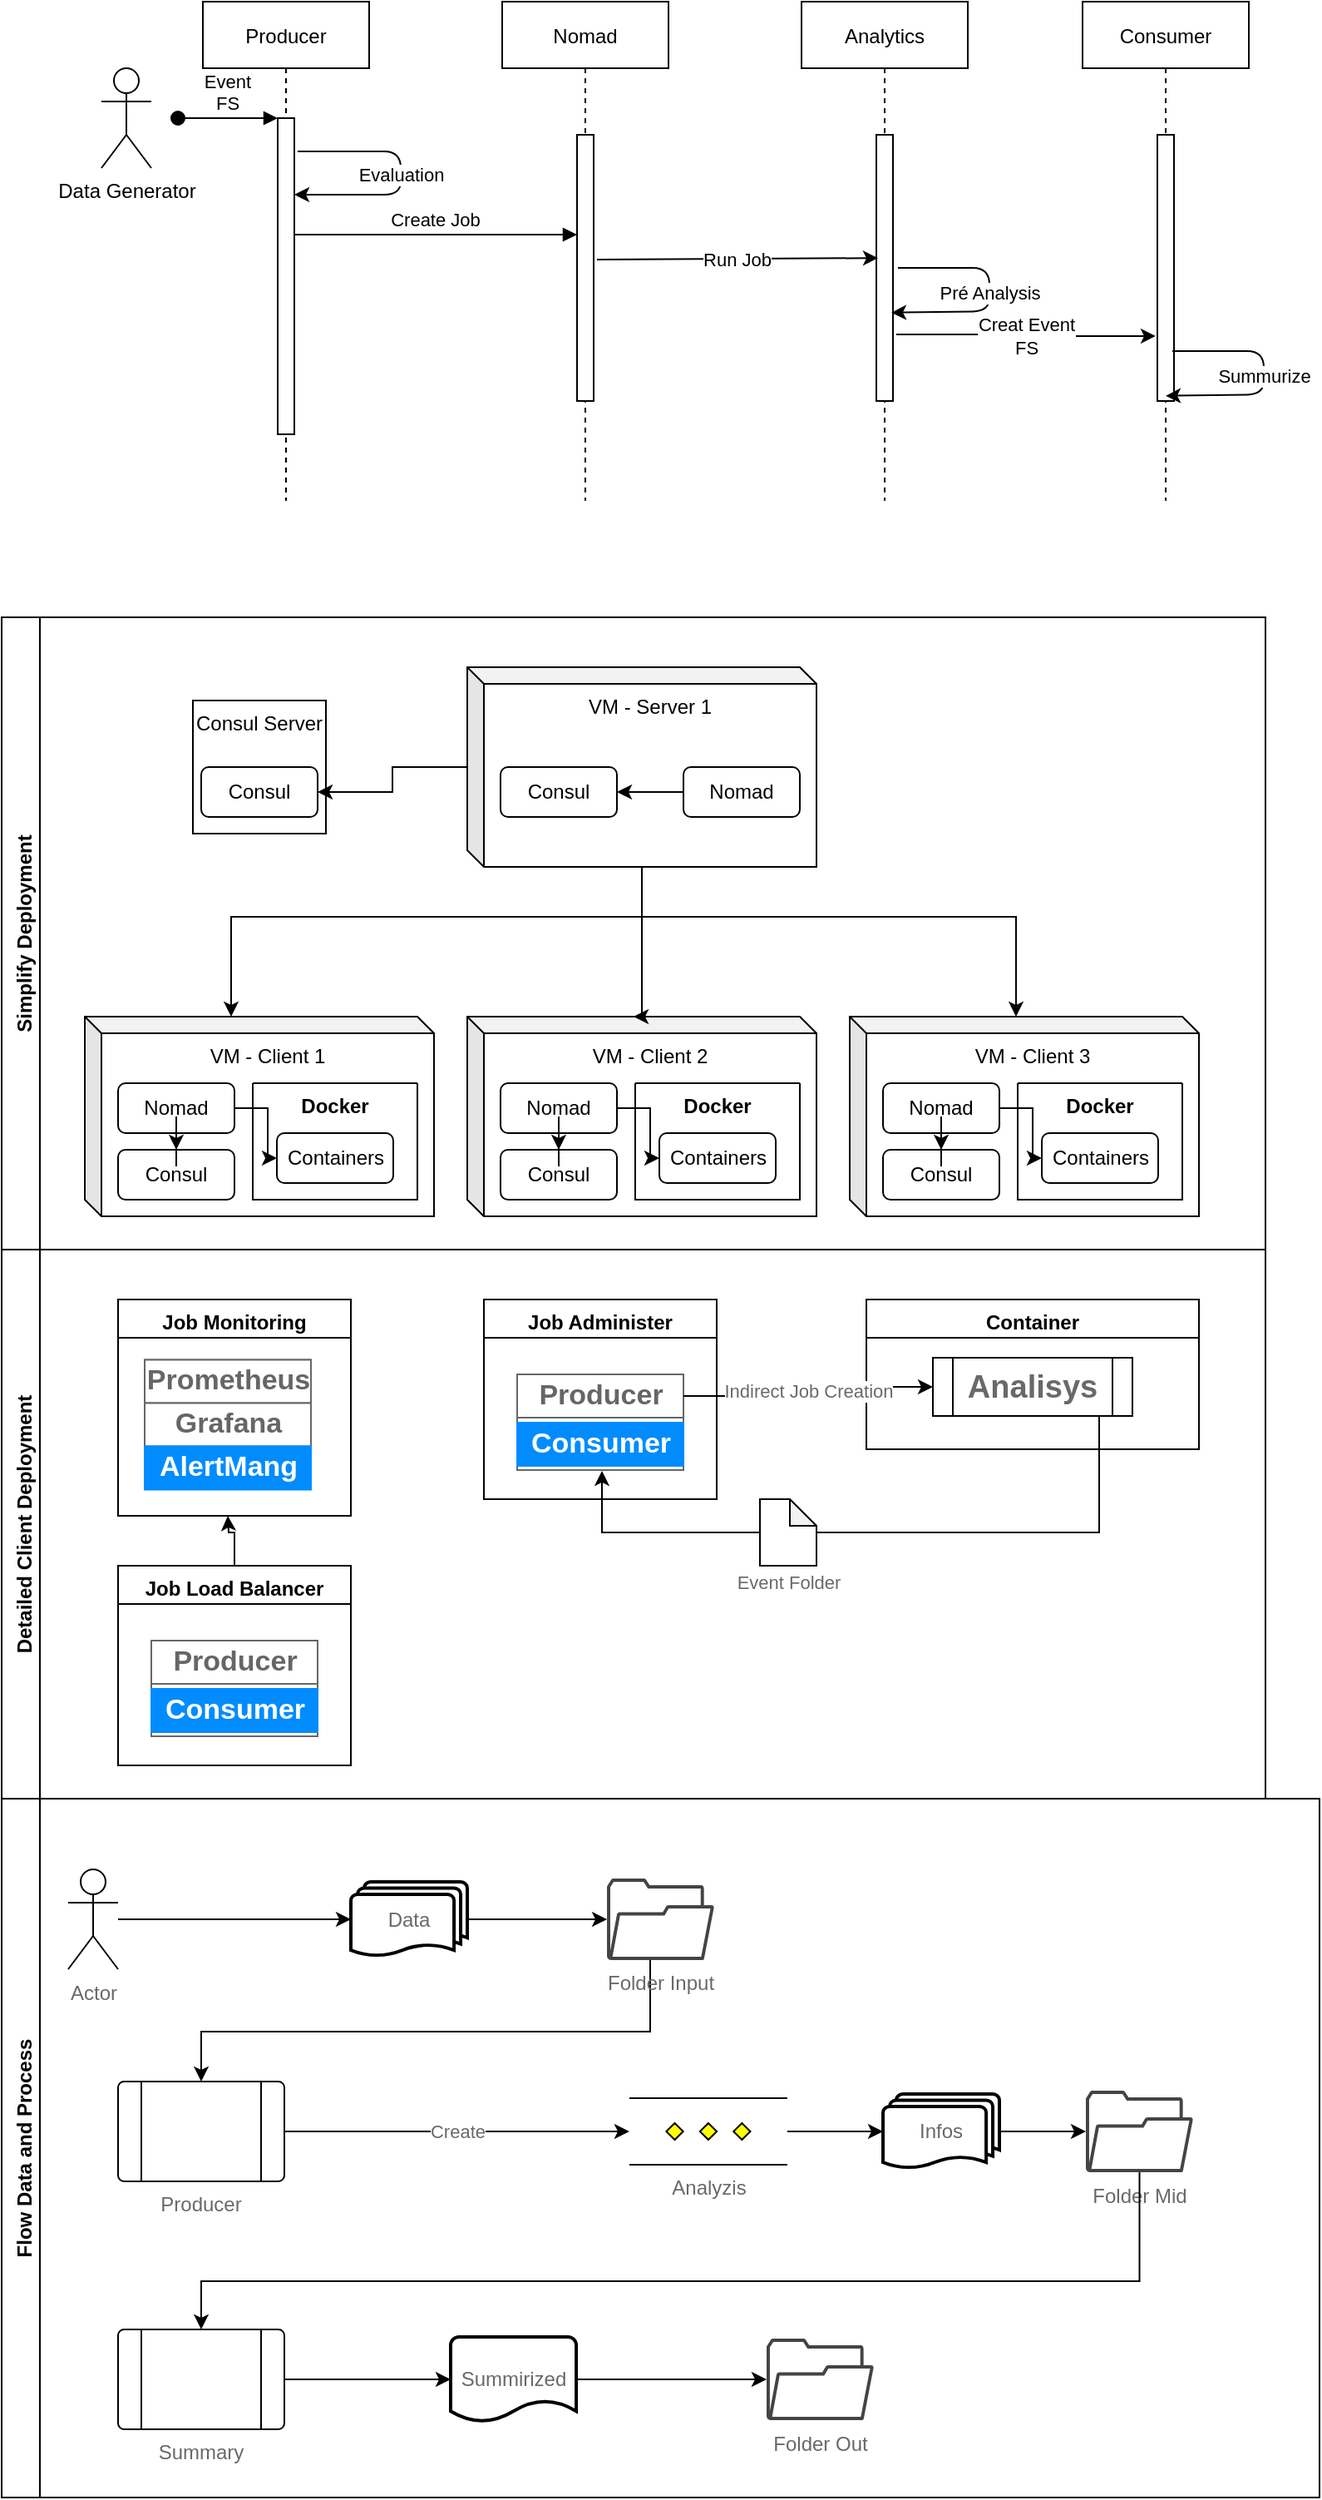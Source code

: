 <mxfile version="15.0.3" type="github">
  <diagram id="kgpKYQtTHZ0yAKxKKP6v" name="Page-1">
    <mxGraphModel dx="1422" dy="801" grid="1" gridSize="10" guides="1" tooltips="1" connect="1" arrows="1" fold="1" page="1" pageScale="1" pageWidth="850" pageHeight="1100" math="0" shadow="0">
      <root>
        <mxCell id="0" />
        <mxCell id="1" parent="0" />
        <mxCell id="3nuBFxr9cyL0pnOWT2aG-1" value="Producer" style="shape=umlLifeline;perimeter=lifelinePerimeter;container=1;collapsible=0;recursiveResize=0;rounded=0;shadow=0;strokeWidth=1;" parent="1" vertex="1">
          <mxGeometry x="161" y="70" width="100" height="300" as="geometry" />
        </mxCell>
        <mxCell id="3nuBFxr9cyL0pnOWT2aG-2" value="" style="points=[];perimeter=orthogonalPerimeter;rounded=0;shadow=0;strokeWidth=1;" parent="3nuBFxr9cyL0pnOWT2aG-1" vertex="1">
          <mxGeometry x="45" y="70" width="10" height="190" as="geometry" />
        </mxCell>
        <mxCell id="3nuBFxr9cyL0pnOWT2aG-3" value="Event&#xa;FS" style="verticalAlign=bottom;startArrow=oval;endArrow=block;startSize=8;shadow=0;strokeWidth=1;" parent="3nuBFxr9cyL0pnOWT2aG-1" target="3nuBFxr9cyL0pnOWT2aG-2" edge="1">
          <mxGeometry relative="1" as="geometry">
            <mxPoint x="-15" y="70" as="sourcePoint" />
          </mxGeometry>
        </mxCell>
        <mxCell id="UEWC-nzJQtsiGo69vwDk-11" value="Evaluation" style="endArrow=classic;html=1;exitX=1.2;exitY=0.105;exitDx=0;exitDy=0;exitPerimeter=0;entryX=1;entryY=0.242;entryDx=0;entryDy=0;entryPerimeter=0;" edge="1" parent="3nuBFxr9cyL0pnOWT2aG-1" source="3nuBFxr9cyL0pnOWT2aG-2" target="3nuBFxr9cyL0pnOWT2aG-2">
          <mxGeometry width="50" height="50" relative="1" as="geometry">
            <mxPoint x="59" y="80" as="sourcePoint" />
            <mxPoint x="109" y="30" as="targetPoint" />
            <Array as="points">
              <mxPoint x="119" y="90" />
              <mxPoint x="119" y="116" />
            </Array>
          </mxGeometry>
        </mxCell>
        <mxCell id="3nuBFxr9cyL0pnOWT2aG-5" value="Nomad" style="shape=umlLifeline;perimeter=lifelinePerimeter;container=1;collapsible=0;recursiveResize=0;rounded=0;shadow=0;strokeWidth=1;" parent="1" vertex="1">
          <mxGeometry x="341" y="70" width="100" height="300" as="geometry" />
        </mxCell>
        <mxCell id="3nuBFxr9cyL0pnOWT2aG-6" value="" style="points=[];perimeter=orthogonalPerimeter;rounded=0;shadow=0;strokeWidth=1;" parent="3nuBFxr9cyL0pnOWT2aG-5" vertex="1">
          <mxGeometry x="45" y="80" width="10" height="160" as="geometry" />
        </mxCell>
        <mxCell id="3nuBFxr9cyL0pnOWT2aG-8" value="Create Job" style="verticalAlign=bottom;endArrow=block;entryX=0;entryY=0;shadow=0;strokeWidth=1;" parent="1" edge="1">
          <mxGeometry relative="1" as="geometry">
            <mxPoint x="216" y="210.0" as="sourcePoint" />
            <mxPoint x="386" y="210.0" as="targetPoint" />
          </mxGeometry>
        </mxCell>
        <mxCell id="UEWC-nzJQtsiGo69vwDk-12" value="Creat Event&lt;br&gt;FS" style="edgeStyle=orthogonalEdgeStyle;rounded=0;orthogonalLoop=1;jettySize=auto;html=1;exitX=1.2;exitY=0.75;exitDx=0;exitDy=0;exitPerimeter=0;entryX=-0.1;entryY=0.756;entryDx=0;entryDy=0;entryPerimeter=0;" edge="1" parent="1" source="UEWC-nzJQtsiGo69vwDk-2" target="UEWC-nzJQtsiGo69vwDk-10">
          <mxGeometry relative="1" as="geometry">
            <mxPoint x="579" y="288.96" as="sourcePoint" />
            <mxPoint x="739.5" y="290.08" as="targetPoint" />
            <Array as="points" />
          </mxGeometry>
        </mxCell>
        <mxCell id="UEWC-nzJQtsiGo69vwDk-1" value="Analytics" style="shape=umlLifeline;perimeter=lifelinePerimeter;container=1;collapsible=0;recursiveResize=0;rounded=0;shadow=0;strokeWidth=1;" vertex="1" parent="1">
          <mxGeometry x="521" y="70" width="100" height="300" as="geometry" />
        </mxCell>
        <mxCell id="UEWC-nzJQtsiGo69vwDk-2" value="" style="points=[];perimeter=orthogonalPerimeter;rounded=0;shadow=0;strokeWidth=1;" vertex="1" parent="UEWC-nzJQtsiGo69vwDk-1">
          <mxGeometry x="45" y="80" width="10" height="160" as="geometry" />
        </mxCell>
        <mxCell id="UEWC-nzJQtsiGo69vwDk-13" value="Pré Analysis" style="endArrow=classic;html=1;entryX=0.54;entryY=0.623;entryDx=0;entryDy=0;entryPerimeter=0;exitX=1.3;exitY=0.5;exitDx=0;exitDy=0;exitPerimeter=0;" edge="1" parent="UEWC-nzJQtsiGo69vwDk-1" source="UEWC-nzJQtsiGo69vwDk-2" target="UEWC-nzJQtsiGo69vwDk-1">
          <mxGeometry width="50" height="50" relative="1" as="geometry">
            <mxPoint x="59" y="160" as="sourcePoint" />
            <mxPoint x="49" y="186.03" as="targetPoint" />
            <Array as="points">
              <mxPoint x="113" y="160.05" />
              <mxPoint x="113" y="186.05" />
            </Array>
          </mxGeometry>
        </mxCell>
        <mxCell id="UEWC-nzJQtsiGo69vwDk-3" value="Run Job" style="endArrow=classic;html=1;exitX=1.2;exitY=0.094;exitDx=0;exitDy=0;exitPerimeter=0;entryX=0.1;entryY=0.088;entryDx=0;entryDy=0;entryPerimeter=0;" edge="1" parent="1">
          <mxGeometry width="50" height="50" relative="1" as="geometry">
            <mxPoint x="398" y="225.04" as="sourcePoint" />
            <mxPoint x="567" y="224.08" as="targetPoint" />
          </mxGeometry>
        </mxCell>
        <mxCell id="UEWC-nzJQtsiGo69vwDk-9" value="Consumer" style="shape=umlLifeline;perimeter=lifelinePerimeter;container=1;collapsible=0;recursiveResize=0;rounded=0;shadow=0;strokeWidth=1;" vertex="1" parent="1">
          <mxGeometry x="690" y="70" width="100" height="300" as="geometry" />
        </mxCell>
        <mxCell id="UEWC-nzJQtsiGo69vwDk-10" value="" style="points=[];perimeter=orthogonalPerimeter;rounded=0;shadow=0;strokeWidth=1;" vertex="1" parent="UEWC-nzJQtsiGo69vwDk-9">
          <mxGeometry x="45" y="80" width="10" height="160" as="geometry" />
        </mxCell>
        <mxCell id="UEWC-nzJQtsiGo69vwDk-14" value="Summurize" style="endArrow=classic;html=1;entryX=0.54;entryY=0.623;entryDx=0;entryDy=0;entryPerimeter=0;exitX=1.3;exitY=0.5;exitDx=0;exitDy=0;exitPerimeter=0;" edge="1" parent="1">
          <mxGeometry width="50" height="50" relative="1" as="geometry">
            <mxPoint x="744" y="280" as="sourcePoint" />
            <mxPoint x="740" y="306.9" as="targetPoint" />
            <Array as="points">
              <mxPoint x="799" y="280.05" />
              <mxPoint x="799" y="306.05" />
            </Array>
          </mxGeometry>
        </mxCell>
        <mxCell id="UEWC-nzJQtsiGo69vwDk-15" value="Data Generator&lt;br&gt;" style="shape=umlActor;verticalLabelPosition=bottom;verticalAlign=top;html=1;outlineConnect=0;" vertex="1" parent="1">
          <mxGeometry x="100" y="110" width="30" height="60" as="geometry" />
        </mxCell>
        <mxCell id="UEWC-nzJQtsiGo69vwDk-55" value="Simplify Deployment" style="swimlane;horizontal=0;verticalAlign=top;" vertex="1" parent="1">
          <mxGeometry x="40" y="440" width="760" height="380" as="geometry" />
        </mxCell>
        <mxCell id="UEWC-nzJQtsiGo69vwDk-57" value="" style="group" vertex="1" connectable="0" parent="UEWC-nzJQtsiGo69vwDk-55">
          <mxGeometry x="50" y="30" width="670" height="330" as="geometry" />
        </mxCell>
        <mxCell id="UEWC-nzJQtsiGo69vwDk-27" value="" style="group" vertex="1" connectable="0" parent="UEWC-nzJQtsiGo69vwDk-57">
          <mxGeometry y="210" width="210" height="120" as="geometry" />
        </mxCell>
        <mxCell id="UEWC-nzJQtsiGo69vwDk-21" value="VM - Client 1" style="shape=cube;whiteSpace=wrap;html=1;boundedLbl=1;backgroundOutline=1;darkOpacity=0.05;darkOpacity2=0.1;verticalAlign=top;size=10;" vertex="1" parent="UEWC-nzJQtsiGo69vwDk-27">
          <mxGeometry width="210" height="120" as="geometry" />
        </mxCell>
        <mxCell id="UEWC-nzJQtsiGo69vwDk-17" value="Nomad" style="rounded=1;whiteSpace=wrap;html=1;" vertex="1" parent="UEWC-nzJQtsiGo69vwDk-27">
          <mxGeometry x="20" y="40" width="70" height="30" as="geometry" />
        </mxCell>
        <mxCell id="UEWC-nzJQtsiGo69vwDk-18" value="Consul" style="rounded=1;whiteSpace=wrap;html=1;" vertex="1" parent="UEWC-nzJQtsiGo69vwDk-27">
          <mxGeometry x="20" y="80" width="70" height="30" as="geometry" />
        </mxCell>
        <mxCell id="UEWC-nzJQtsiGo69vwDk-26" style="edgeStyle=orthogonalEdgeStyle;rounded=0;orthogonalLoop=1;jettySize=auto;html=1;" edge="1" parent="UEWC-nzJQtsiGo69vwDk-27" source="UEWC-nzJQtsiGo69vwDk-17" target="UEWC-nzJQtsiGo69vwDk-18">
          <mxGeometry relative="1" as="geometry" />
        </mxCell>
        <mxCell id="UEWC-nzJQtsiGo69vwDk-22" value="Docker" style="swimlane;startSize=0;verticalAlign=top;" vertex="1" parent="UEWC-nzJQtsiGo69vwDk-27">
          <mxGeometry x="101" y="40" width="99" height="70" as="geometry" />
        </mxCell>
        <mxCell id="UEWC-nzJQtsiGo69vwDk-24" value="Containers" style="rounded=1;whiteSpace=wrap;html=1;" vertex="1" parent="UEWC-nzJQtsiGo69vwDk-22">
          <mxGeometry x="14.5" y="30" width="70" height="30" as="geometry" />
        </mxCell>
        <mxCell id="UEWC-nzJQtsiGo69vwDk-25" value="" style="edgeStyle=orthogonalEdgeStyle;rounded=0;orthogonalLoop=1;jettySize=auto;html=1;" edge="1" parent="UEWC-nzJQtsiGo69vwDk-27" source="UEWC-nzJQtsiGo69vwDk-17" target="UEWC-nzJQtsiGo69vwDk-24">
          <mxGeometry relative="1" as="geometry" />
        </mxCell>
        <mxCell id="UEWC-nzJQtsiGo69vwDk-28" value="" style="group" vertex="1" connectable="0" parent="UEWC-nzJQtsiGo69vwDk-57">
          <mxGeometry x="230" y="210" width="210" height="120" as="geometry" />
        </mxCell>
        <mxCell id="UEWC-nzJQtsiGo69vwDk-29" value="VM - Client 2" style="shape=cube;whiteSpace=wrap;html=1;boundedLbl=1;backgroundOutline=1;darkOpacity=0.05;darkOpacity2=0.1;verticalAlign=top;size=10;" vertex="1" parent="UEWC-nzJQtsiGo69vwDk-28">
          <mxGeometry width="210" height="120" as="geometry" />
        </mxCell>
        <mxCell id="UEWC-nzJQtsiGo69vwDk-30" value="Nomad" style="rounded=1;whiteSpace=wrap;html=1;" vertex="1" parent="UEWC-nzJQtsiGo69vwDk-28">
          <mxGeometry x="20" y="40" width="70" height="30" as="geometry" />
        </mxCell>
        <mxCell id="UEWC-nzJQtsiGo69vwDk-31" value="Consul" style="rounded=1;whiteSpace=wrap;html=1;" vertex="1" parent="UEWC-nzJQtsiGo69vwDk-28">
          <mxGeometry x="20" y="80" width="70" height="30" as="geometry" />
        </mxCell>
        <mxCell id="UEWC-nzJQtsiGo69vwDk-32" style="edgeStyle=orthogonalEdgeStyle;rounded=0;orthogonalLoop=1;jettySize=auto;html=1;" edge="1" parent="UEWC-nzJQtsiGo69vwDk-28" source="UEWC-nzJQtsiGo69vwDk-30" target="UEWC-nzJQtsiGo69vwDk-31">
          <mxGeometry relative="1" as="geometry" />
        </mxCell>
        <mxCell id="UEWC-nzJQtsiGo69vwDk-33" value="Docker" style="swimlane;startSize=0;verticalAlign=top;" vertex="1" parent="UEWC-nzJQtsiGo69vwDk-28">
          <mxGeometry x="101" y="40" width="99" height="70" as="geometry" />
        </mxCell>
        <mxCell id="UEWC-nzJQtsiGo69vwDk-34" value="Containers" style="rounded=1;whiteSpace=wrap;html=1;" vertex="1" parent="UEWC-nzJQtsiGo69vwDk-33">
          <mxGeometry x="14.5" y="30" width="70" height="30" as="geometry" />
        </mxCell>
        <mxCell id="UEWC-nzJQtsiGo69vwDk-35" value="" style="edgeStyle=orthogonalEdgeStyle;rounded=0;orthogonalLoop=1;jettySize=auto;html=1;" edge="1" parent="UEWC-nzJQtsiGo69vwDk-28" source="UEWC-nzJQtsiGo69vwDk-30" target="UEWC-nzJQtsiGo69vwDk-34">
          <mxGeometry relative="1" as="geometry" />
        </mxCell>
        <mxCell id="UEWC-nzJQtsiGo69vwDk-36" value="" style="group" vertex="1" connectable="0" parent="UEWC-nzJQtsiGo69vwDk-57">
          <mxGeometry x="460" y="210" width="210" height="120" as="geometry" />
        </mxCell>
        <mxCell id="UEWC-nzJQtsiGo69vwDk-37" value="VM - Client 3" style="shape=cube;whiteSpace=wrap;html=1;boundedLbl=1;backgroundOutline=1;darkOpacity=0.05;darkOpacity2=0.1;verticalAlign=top;size=10;" vertex="1" parent="UEWC-nzJQtsiGo69vwDk-36">
          <mxGeometry width="210" height="120" as="geometry" />
        </mxCell>
        <mxCell id="UEWC-nzJQtsiGo69vwDk-38" value="Nomad" style="rounded=1;whiteSpace=wrap;html=1;" vertex="1" parent="UEWC-nzJQtsiGo69vwDk-36">
          <mxGeometry x="20" y="40" width="70" height="30" as="geometry" />
        </mxCell>
        <mxCell id="UEWC-nzJQtsiGo69vwDk-39" value="Consul" style="rounded=1;whiteSpace=wrap;html=1;" vertex="1" parent="UEWC-nzJQtsiGo69vwDk-36">
          <mxGeometry x="20" y="80" width="70" height="30" as="geometry" />
        </mxCell>
        <mxCell id="UEWC-nzJQtsiGo69vwDk-40" style="edgeStyle=orthogonalEdgeStyle;rounded=0;orthogonalLoop=1;jettySize=auto;html=1;" edge="1" parent="UEWC-nzJQtsiGo69vwDk-36" source="UEWC-nzJQtsiGo69vwDk-38" target="UEWC-nzJQtsiGo69vwDk-39">
          <mxGeometry relative="1" as="geometry" />
        </mxCell>
        <mxCell id="UEWC-nzJQtsiGo69vwDk-41" value="Docker" style="swimlane;startSize=0;verticalAlign=top;" vertex="1" parent="UEWC-nzJQtsiGo69vwDk-36">
          <mxGeometry x="101" y="40" width="99" height="70" as="geometry" />
        </mxCell>
        <mxCell id="UEWC-nzJQtsiGo69vwDk-42" value="Containers" style="rounded=1;whiteSpace=wrap;html=1;" vertex="1" parent="UEWC-nzJQtsiGo69vwDk-41">
          <mxGeometry x="14.5" y="30" width="70" height="30" as="geometry" />
        </mxCell>
        <mxCell id="UEWC-nzJQtsiGo69vwDk-43" value="" style="edgeStyle=orthogonalEdgeStyle;rounded=0;orthogonalLoop=1;jettySize=auto;html=1;" edge="1" parent="UEWC-nzJQtsiGo69vwDk-36" source="UEWC-nzJQtsiGo69vwDk-38" target="UEWC-nzJQtsiGo69vwDk-42">
          <mxGeometry relative="1" as="geometry" />
        </mxCell>
        <mxCell id="UEWC-nzJQtsiGo69vwDk-44" value="" style="group" vertex="1" connectable="0" parent="UEWC-nzJQtsiGo69vwDk-57">
          <mxGeometry x="230" width="210" height="120" as="geometry" />
        </mxCell>
        <mxCell id="UEWC-nzJQtsiGo69vwDk-45" value="VM - Server 1" style="shape=cube;whiteSpace=wrap;html=1;boundedLbl=1;backgroundOutline=1;darkOpacity=0.05;darkOpacity2=0.1;verticalAlign=top;size=10;" vertex="1" parent="UEWC-nzJQtsiGo69vwDk-44">
          <mxGeometry width="210" height="120" as="geometry" />
        </mxCell>
        <mxCell id="UEWC-nzJQtsiGo69vwDk-46" value="Nomad" style="rounded=1;whiteSpace=wrap;html=1;" vertex="1" parent="UEWC-nzJQtsiGo69vwDk-44">
          <mxGeometry x="130" y="60" width="70" height="30" as="geometry" />
        </mxCell>
        <mxCell id="UEWC-nzJQtsiGo69vwDk-47" value="Consul" style="rounded=1;whiteSpace=wrap;html=1;" vertex="1" parent="UEWC-nzJQtsiGo69vwDk-44">
          <mxGeometry x="20" y="60" width="70" height="30" as="geometry" />
        </mxCell>
        <mxCell id="UEWC-nzJQtsiGo69vwDk-48" style="edgeStyle=orthogonalEdgeStyle;rounded=0;orthogonalLoop=1;jettySize=auto;html=1;" edge="1" parent="UEWC-nzJQtsiGo69vwDk-44" source="UEWC-nzJQtsiGo69vwDk-46" target="UEWC-nzJQtsiGo69vwDk-47">
          <mxGeometry relative="1" as="geometry" />
        </mxCell>
        <mxCell id="UEWC-nzJQtsiGo69vwDk-52" style="edgeStyle=orthogonalEdgeStyle;rounded=0;orthogonalLoop=1;jettySize=auto;html=1;entryX=0.419;entryY=0;entryDx=0;entryDy=0;entryPerimeter=0;" edge="1" parent="UEWC-nzJQtsiGo69vwDk-57" source="UEWC-nzJQtsiGo69vwDk-45" target="UEWC-nzJQtsiGo69vwDk-21">
          <mxGeometry relative="1" as="geometry">
            <Array as="points">
              <mxPoint x="335" y="150" />
              <mxPoint x="88" y="150" />
            </Array>
          </mxGeometry>
        </mxCell>
        <mxCell id="UEWC-nzJQtsiGo69vwDk-53" style="edgeStyle=orthogonalEdgeStyle;rounded=0;orthogonalLoop=1;jettySize=auto;html=1;entryX=0;entryY=0;entryDx=100;entryDy=0;entryPerimeter=0;" edge="1" parent="UEWC-nzJQtsiGo69vwDk-57" source="UEWC-nzJQtsiGo69vwDk-45" target="UEWC-nzJQtsiGo69vwDk-29">
          <mxGeometry relative="1" as="geometry">
            <Array as="points">
              <mxPoint x="335" y="210" />
            </Array>
          </mxGeometry>
        </mxCell>
        <mxCell id="UEWC-nzJQtsiGo69vwDk-54" style="edgeStyle=orthogonalEdgeStyle;rounded=0;orthogonalLoop=1;jettySize=auto;html=1;entryX=0;entryY=0;entryDx=100;entryDy=0;entryPerimeter=0;" edge="1" parent="UEWC-nzJQtsiGo69vwDk-57" source="UEWC-nzJQtsiGo69vwDk-45" target="UEWC-nzJQtsiGo69vwDk-37">
          <mxGeometry relative="1" as="geometry">
            <Array as="points">
              <mxPoint x="335" y="150" />
              <mxPoint x="560" y="150" />
            </Array>
          </mxGeometry>
        </mxCell>
        <mxCell id="UEWC-nzJQtsiGo69vwDk-58" value="Consul Server" style="whiteSpace=wrap;html=1;aspect=fixed;verticalAlign=top;" vertex="1" parent="UEWC-nzJQtsiGo69vwDk-57">
          <mxGeometry x="65" y="20" width="80" height="80" as="geometry" />
        </mxCell>
        <mxCell id="UEWC-nzJQtsiGo69vwDk-59" value="Consul" style="rounded=1;whiteSpace=wrap;html=1;" vertex="1" parent="UEWC-nzJQtsiGo69vwDk-57">
          <mxGeometry x="70" y="60" width="70" height="30" as="geometry" />
        </mxCell>
        <mxCell id="UEWC-nzJQtsiGo69vwDk-60" value="" style="edgeStyle=orthogonalEdgeStyle;rounded=0;orthogonalLoop=1;jettySize=auto;html=1;" edge="1" parent="UEWC-nzJQtsiGo69vwDk-57" source="UEWC-nzJQtsiGo69vwDk-45" target="UEWC-nzJQtsiGo69vwDk-59">
          <mxGeometry relative="1" as="geometry" />
        </mxCell>
        <mxCell id="UEWC-nzJQtsiGo69vwDk-56" value="Detailed Client Deployment" style="swimlane;horizontal=0;verticalAlign=top;" vertex="1" parent="1">
          <mxGeometry x="40" y="820" width="760" height="330" as="geometry" />
        </mxCell>
        <mxCell id="UEWC-nzJQtsiGo69vwDk-61" value="Job Monitoring" style="swimlane;verticalAlign=top;" vertex="1" parent="UEWC-nzJQtsiGo69vwDk-56">
          <mxGeometry x="70" y="30" width="140" height="130" as="geometry" />
        </mxCell>
        <mxCell id="UEWC-nzJQtsiGo69vwDk-62" value="" style="strokeWidth=1;shadow=0;dashed=0;align=center;html=1;shape=mxgraph.mockup.containers.rrect;rSize=0;strokeColor=#666666;" vertex="1" parent="UEWC-nzJQtsiGo69vwDk-61">
          <mxGeometry x="16" y="36.25" width="100" height="75" as="geometry" />
        </mxCell>
        <mxCell id="UEWC-nzJQtsiGo69vwDk-63" value="Prometheus" style="strokeColor=inherit;fillColor=inherit;gradientColor=inherit;strokeWidth=1;shadow=0;dashed=0;align=center;html=1;shape=mxgraph.mockup.containers.rrect;rSize=0;fontSize=17;fontColor=#666666;fontStyle=1;resizeWidth=1;" vertex="1" parent="UEWC-nzJQtsiGo69vwDk-62">
          <mxGeometry width="100" height="26" relative="1" as="geometry" />
        </mxCell>
        <mxCell id="UEWC-nzJQtsiGo69vwDk-64" value="Grafana" style="strokeColor=inherit;fillColor=inherit;gradientColor=inherit;strokeWidth=1;shadow=0;dashed=0;align=center;html=1;shape=mxgraph.mockup.containers.rrect;rSize=0;fontSize=17;fontColor=#666666;fontStyle=1;resizeWidth=1;" vertex="1" parent="UEWC-nzJQtsiGo69vwDk-62">
          <mxGeometry width="100" height="26" relative="1" as="geometry">
            <mxPoint y="26" as="offset" />
          </mxGeometry>
        </mxCell>
        <mxCell id="UEWC-nzJQtsiGo69vwDk-65" value="AlertMang" style="strokeWidth=1;shadow=0;dashed=0;align=center;html=1;shape=mxgraph.mockup.containers.rrect;rSize=0;fontSize=17;fontColor=#ffffff;fontStyle=1;fillColor=#008cff;strokeColor=#008cff;resizeWidth=1;" vertex="1" parent="UEWC-nzJQtsiGo69vwDk-62">
          <mxGeometry width="100" height="26" relative="1" as="geometry">
            <mxPoint y="52" as="offset" />
          </mxGeometry>
        </mxCell>
        <mxCell id="UEWC-nzJQtsiGo69vwDk-67" value="Job Administer" style="swimlane;verticalAlign=top;" vertex="1" parent="UEWC-nzJQtsiGo69vwDk-56">
          <mxGeometry x="290" y="30" width="140" height="120" as="geometry" />
        </mxCell>
        <mxCell id="UEWC-nzJQtsiGo69vwDk-68" value="" style="strokeWidth=1;shadow=0;dashed=0;align=center;html=1;shape=mxgraph.mockup.containers.rrect;rSize=0;strokeColor=#666666;" vertex="1" parent="UEWC-nzJQtsiGo69vwDk-67">
          <mxGeometry x="20" y="45" width="100" height="57.5" as="geometry" />
        </mxCell>
        <mxCell id="UEWC-nzJQtsiGo69vwDk-69" value="Producer" style="strokeColor=inherit;fillColor=inherit;gradientColor=inherit;strokeWidth=1;shadow=0;dashed=0;align=center;html=1;shape=mxgraph.mockup.containers.rrect;rSize=0;fontSize=17;fontColor=#666666;fontStyle=1;resizeWidth=1;" vertex="1" parent="UEWC-nzJQtsiGo69vwDk-68">
          <mxGeometry width="100" height="26" relative="1" as="geometry" />
        </mxCell>
        <mxCell id="UEWC-nzJQtsiGo69vwDk-71" value="Consumer" style="strokeWidth=1;shadow=0;dashed=0;align=center;html=1;shape=mxgraph.mockup.containers.rrect;rSize=0;fontSize=17;fontColor=#ffffff;fontStyle=1;fillColor=#008cff;strokeColor=#008cff;resizeWidth=1;" vertex="1" parent="UEWC-nzJQtsiGo69vwDk-68">
          <mxGeometry width="100" height="26" relative="1" as="geometry">
            <mxPoint y="29" as="offset" />
          </mxGeometry>
        </mxCell>
        <mxCell id="UEWC-nzJQtsiGo69vwDk-76" value="" style="edgeStyle=orthogonalEdgeStyle;rounded=0;orthogonalLoop=1;jettySize=auto;html=1;" edge="1" parent="UEWC-nzJQtsiGo69vwDk-56" source="UEWC-nzJQtsiGo69vwDk-72">
          <mxGeometry relative="1" as="geometry">
            <mxPoint x="136" y="160" as="targetPoint" />
          </mxGeometry>
        </mxCell>
        <mxCell id="UEWC-nzJQtsiGo69vwDk-72" value="Job Load Balancer" style="swimlane;verticalAlign=top;" vertex="1" parent="UEWC-nzJQtsiGo69vwDk-56">
          <mxGeometry x="70" y="190" width="140" height="120" as="geometry" />
        </mxCell>
        <mxCell id="UEWC-nzJQtsiGo69vwDk-73" value="" style="strokeWidth=1;shadow=0;dashed=0;align=center;html=1;shape=mxgraph.mockup.containers.rrect;rSize=0;strokeColor=#666666;" vertex="1" parent="UEWC-nzJQtsiGo69vwDk-72">
          <mxGeometry x="20" y="45" width="100" height="57.5" as="geometry" />
        </mxCell>
        <mxCell id="UEWC-nzJQtsiGo69vwDk-74" value="Producer" style="strokeColor=inherit;fillColor=inherit;gradientColor=inherit;strokeWidth=1;shadow=0;dashed=0;align=center;html=1;shape=mxgraph.mockup.containers.rrect;rSize=0;fontSize=17;fontColor=#666666;fontStyle=1;resizeWidth=1;" vertex="1" parent="UEWC-nzJQtsiGo69vwDk-73">
          <mxGeometry width="100" height="26" relative="1" as="geometry" />
        </mxCell>
        <mxCell id="UEWC-nzJQtsiGo69vwDk-75" value="Consumer" style="strokeWidth=1;shadow=0;dashed=0;align=center;html=1;shape=mxgraph.mockup.containers.rrect;rSize=0;fontSize=17;fontColor=#ffffff;fontStyle=1;fillColor=#008cff;strokeColor=#008cff;resizeWidth=1;" vertex="1" parent="UEWC-nzJQtsiGo69vwDk-73">
          <mxGeometry width="100" height="26" relative="1" as="geometry">
            <mxPoint y="29" as="offset" />
          </mxGeometry>
        </mxCell>
        <mxCell id="UEWC-nzJQtsiGo69vwDk-77" value="Container" style="swimlane;verticalAlign=top;" vertex="1" parent="UEWC-nzJQtsiGo69vwDk-56">
          <mxGeometry x="520" y="30" width="200" height="90" as="geometry" />
        </mxCell>
        <mxCell id="UEWC-nzJQtsiGo69vwDk-78" value="&lt;b&gt;&lt;font style=&quot;font-size: 19px&quot;&gt;Analisys&lt;/font&gt;&lt;/b&gt;" style="shape=process;whiteSpace=wrap;html=1;backgroundOutline=1;verticalAlign=top;fontColor=#696969;" vertex="1" parent="UEWC-nzJQtsiGo69vwDk-77">
          <mxGeometry x="40" y="35" width="120" height="35" as="geometry" />
        </mxCell>
        <mxCell id="UEWC-nzJQtsiGo69vwDk-81" value="Event Folder" style="edgeStyle=orthogonalEdgeStyle;rounded=0;orthogonalLoop=1;jettySize=auto;html=1;entryX=0.51;entryY=1.115;entryDx=0;entryDy=0;entryPerimeter=0;fontColor=#696969;startArrow=none;" edge="1" parent="UEWC-nzJQtsiGo69vwDk-56" source="UEWC-nzJQtsiGo69vwDk-84" target="UEWC-nzJQtsiGo69vwDk-71">
          <mxGeometry x="-1" y="34" relative="1" as="geometry">
            <Array as="points" />
            <mxPoint x="17" y="-4" as="offset" />
          </mxGeometry>
        </mxCell>
        <mxCell id="UEWC-nzJQtsiGo69vwDk-83" value="Indirect Job Creation" style="edgeStyle=orthogonalEdgeStyle;rounded=0;orthogonalLoop=1;jettySize=auto;html=1;fontColor=#696969;" edge="1" parent="UEWC-nzJQtsiGo69vwDk-56" source="UEWC-nzJQtsiGo69vwDk-69" target="UEWC-nzJQtsiGo69vwDk-78">
          <mxGeometry relative="1" as="geometry" />
        </mxCell>
        <mxCell id="UEWC-nzJQtsiGo69vwDk-84" value="" style="shape=note;whiteSpace=wrap;html=1;backgroundOutline=1;darkOpacity=0.05;fontColor=#696969;verticalAlign=top;size=16;" vertex="1" parent="UEWC-nzJQtsiGo69vwDk-56">
          <mxGeometry x="456" y="150" width="34" height="40" as="geometry" />
        </mxCell>
        <mxCell id="UEWC-nzJQtsiGo69vwDk-85" value="" style="edgeStyle=orthogonalEdgeStyle;rounded=0;orthogonalLoop=1;jettySize=auto;html=1;entryX=0;entryY=0;entryDx=34;entryDy=28;entryPerimeter=0;fontColor=#696969;endArrow=none;" edge="1" parent="UEWC-nzJQtsiGo69vwDk-56" source="UEWC-nzJQtsiGo69vwDk-78" target="UEWC-nzJQtsiGo69vwDk-84">
          <mxGeometry relative="1" as="geometry">
            <mxPoint x="660" y="920" as="sourcePoint" />
            <mxPoint x="401" y="952.99" as="targetPoint" />
            <Array as="points">
              <mxPoint x="660" y="170" />
              <mxPoint x="490" y="170" />
            </Array>
          </mxGeometry>
        </mxCell>
        <mxCell id="UEWC-nzJQtsiGo69vwDk-86" value="Flow Data and Process" style="swimlane;horizontal=0;verticalAlign=top;" vertex="1" parent="1">
          <mxGeometry x="40" y="1150" width="792.5" height="420" as="geometry" />
        </mxCell>
        <mxCell id="UEWC-nzJQtsiGo69vwDk-116" value="" style="edgeStyle=orthogonalEdgeStyle;rounded=0;orthogonalLoop=1;jettySize=auto;html=1;fontColor=#696969;" edge="1" parent="UEWC-nzJQtsiGo69vwDk-86" source="UEWC-nzJQtsiGo69vwDk-107" target="UEWC-nzJQtsiGo69vwDk-114">
          <mxGeometry relative="1" as="geometry" />
        </mxCell>
        <mxCell id="UEWC-nzJQtsiGo69vwDk-107" value="Actor" style="shape=umlActor;verticalLabelPosition=bottom;verticalAlign=top;html=1;outlineConnect=0;fontColor=#696969;" vertex="1" parent="UEWC-nzJQtsiGo69vwDk-86">
          <mxGeometry x="40" y="42.5" width="30" height="60" as="geometry" />
        </mxCell>
        <mxCell id="UEWC-nzJQtsiGo69vwDk-112" style="edgeStyle=orthogonalEdgeStyle;rounded=0;orthogonalLoop=1;jettySize=auto;html=1;fontColor=#696969;startArrow=none;" edge="1" parent="UEWC-nzJQtsiGo69vwDk-86" source="UEWC-nzJQtsiGo69vwDk-114" target="UEWC-nzJQtsiGo69vwDk-111">
          <mxGeometry relative="1" as="geometry">
            <mxPoint x="170" y="80" as="sourcePoint" />
          </mxGeometry>
        </mxCell>
        <mxCell id="UEWC-nzJQtsiGo69vwDk-117" value="" style="edgeStyle=orthogonalEdgeStyle;rounded=0;orthogonalLoop=1;jettySize=auto;html=1;fontColor=#696969;" edge="1" parent="UEWC-nzJQtsiGo69vwDk-86" source="UEWC-nzJQtsiGo69vwDk-111" target="UEWC-nzJQtsiGo69vwDk-113">
          <mxGeometry relative="1" as="geometry">
            <Array as="points">
              <mxPoint x="390" y="140" />
              <mxPoint x="120" y="140" />
            </Array>
          </mxGeometry>
        </mxCell>
        <mxCell id="UEWC-nzJQtsiGo69vwDk-111" value="Folder Input" style="pointerEvents=1;shadow=0;dashed=0;html=1;strokeColor=none;fillColor=#434445;aspect=fixed;labelPosition=center;verticalLabelPosition=bottom;verticalAlign=top;align=center;outlineConnect=0;shape=mxgraph.vvd.folder;fontColor=#696969;" vertex="1" parent="UEWC-nzJQtsiGo69vwDk-86">
          <mxGeometry x="364.02" y="48" width="64.47" height="49" as="geometry" />
        </mxCell>
        <mxCell id="UEWC-nzJQtsiGo69vwDk-114" value="Data" style="strokeWidth=2;html=1;shape=mxgraph.flowchart.multi-document;whiteSpace=wrap;fontColor=#696969;verticalAlign=middle;" vertex="1" parent="UEWC-nzJQtsiGo69vwDk-86">
          <mxGeometry x="210" y="50" width="70" height="45" as="geometry" />
        </mxCell>
        <mxCell id="UEWC-nzJQtsiGo69vwDk-119" value="Create" style="edgeStyle=orthogonalEdgeStyle;rounded=0;orthogonalLoop=1;jettySize=auto;html=1;fontColor=#696969;" edge="1" parent="UEWC-nzJQtsiGo69vwDk-86" source="UEWC-nzJQtsiGo69vwDk-113" target="UEWC-nzJQtsiGo69vwDk-118">
          <mxGeometry relative="1" as="geometry" />
        </mxCell>
        <mxCell id="UEWC-nzJQtsiGo69vwDk-113" value="Producer" style="verticalLabelPosition=bottom;verticalAlign=top;html=1;shape=process;whiteSpace=wrap;rounded=1;size=0.14;arcSize=6;fontColor=#696969;" vertex="1" parent="UEWC-nzJQtsiGo69vwDk-86">
          <mxGeometry x="70" y="170" width="100" height="60" as="geometry" />
        </mxCell>
        <mxCell id="UEWC-nzJQtsiGo69vwDk-127" value="" style="edgeStyle=orthogonalEdgeStyle;rounded=0;orthogonalLoop=1;jettySize=auto;html=1;fontColor=#696969;" edge="1" parent="UEWC-nzJQtsiGo69vwDk-86" source="UEWC-nzJQtsiGo69vwDk-118" target="UEWC-nzJQtsiGo69vwDk-126">
          <mxGeometry relative="1" as="geometry" />
        </mxCell>
        <mxCell id="UEWC-nzJQtsiGo69vwDk-118" value="Analyzis" style="verticalLabelPosition=bottom;verticalAlign=top;html=1;shape=mxgraph.flowchart.parallel_mode;pointerEvents=1;fontColor=#696969;" vertex="1" parent="UEWC-nzJQtsiGo69vwDk-86">
          <mxGeometry x="377.47" y="180" width="95" height="40" as="geometry" />
        </mxCell>
        <mxCell id="UEWC-nzJQtsiGo69vwDk-125" value="Folder Mid" style="pointerEvents=1;shadow=0;dashed=0;html=1;strokeColor=none;fillColor=#434445;aspect=fixed;labelPosition=center;verticalLabelPosition=bottom;verticalAlign=top;align=center;outlineConnect=0;shape=mxgraph.vvd.folder;fontColor=#696969;" vertex="1" parent="UEWC-nzJQtsiGo69vwDk-86">
          <mxGeometry x="652" y="175.5" width="64.47" height="49" as="geometry" />
        </mxCell>
        <mxCell id="UEWC-nzJQtsiGo69vwDk-126" value="Infos" style="strokeWidth=2;html=1;shape=mxgraph.flowchart.multi-document;whiteSpace=wrap;fontColor=#696969;verticalAlign=middle;" vertex="1" parent="UEWC-nzJQtsiGo69vwDk-86">
          <mxGeometry x="530" y="177.5" width="70" height="45" as="geometry" />
        </mxCell>
        <mxCell id="UEWC-nzJQtsiGo69vwDk-124" style="edgeStyle=orthogonalEdgeStyle;rounded=0;orthogonalLoop=1;jettySize=auto;html=1;fontColor=#696969;startArrow=none;" edge="1" parent="UEWC-nzJQtsiGo69vwDk-86" source="UEWC-nzJQtsiGo69vwDk-126" target="UEWC-nzJQtsiGo69vwDk-125">
          <mxGeometry relative="1" as="geometry">
            <mxPoint x="540" y="-942.5" as="sourcePoint" />
          </mxGeometry>
        </mxCell>
        <mxCell id="UEWC-nzJQtsiGo69vwDk-129" value="Folder Out" style="pointerEvents=1;shadow=0;dashed=0;html=1;strokeColor=none;fillColor=#434445;aspect=fixed;labelPosition=center;verticalLabelPosition=bottom;verticalAlign=top;align=center;outlineConnect=0;shape=mxgraph.vvd.folder;fontColor=#696969;" vertex="1" parent="UEWC-nzJQtsiGo69vwDk-86">
          <mxGeometry x="460" y="324.5" width="64.47" height="49" as="geometry" />
        </mxCell>
        <mxCell id="UEWC-nzJQtsiGo69vwDk-133" value="" style="edgeStyle=orthogonalEdgeStyle;rounded=0;orthogonalLoop=1;jettySize=auto;html=1;fontColor=#696969;" edge="1" parent="UEWC-nzJQtsiGo69vwDk-86" source="UEWC-nzJQtsiGo69vwDk-132" target="UEWC-nzJQtsiGo69vwDk-129">
          <mxGeometry relative="1" as="geometry" />
        </mxCell>
        <mxCell id="UEWC-nzJQtsiGo69vwDk-132" value="Summirized" style="strokeWidth=2;html=1;shape=mxgraph.flowchart.document2;whiteSpace=wrap;size=0.25;fontColor=#696969;verticalAlign=middle;" vertex="1" parent="UEWC-nzJQtsiGo69vwDk-86">
          <mxGeometry x="270" y="323.5" width="75.53" height="51" as="geometry" />
        </mxCell>
        <mxCell id="UEWC-nzJQtsiGo69vwDk-134" style="edgeStyle=orthogonalEdgeStyle;rounded=0;orthogonalLoop=1;jettySize=auto;html=1;fontColor=#696969;" edge="1" parent="1" source="UEWC-nzJQtsiGo69vwDk-123" target="UEWC-nzJQtsiGo69vwDk-132">
          <mxGeometry relative="1" as="geometry" />
        </mxCell>
        <mxCell id="UEWC-nzJQtsiGo69vwDk-123" value="Summary" style="verticalLabelPosition=bottom;verticalAlign=top;html=1;shape=process;whiteSpace=wrap;rounded=1;size=0.14;arcSize=6;fontColor=#696969;" vertex="1" parent="1">
          <mxGeometry x="110" y="1469" width="100" height="60" as="geometry" />
        </mxCell>
        <mxCell id="UEWC-nzJQtsiGo69vwDk-128" style="edgeStyle=orthogonalEdgeStyle;rounded=0;orthogonalLoop=1;jettySize=auto;html=1;fontColor=#696969;" edge="1" parent="1" source="UEWC-nzJQtsiGo69vwDk-125" target="UEWC-nzJQtsiGo69vwDk-123">
          <mxGeometry relative="1" as="geometry">
            <Array as="points">
              <mxPoint x="724" y="1440" />
              <mxPoint x="160" y="1440" />
            </Array>
          </mxGeometry>
        </mxCell>
      </root>
    </mxGraphModel>
  </diagram>
</mxfile>

